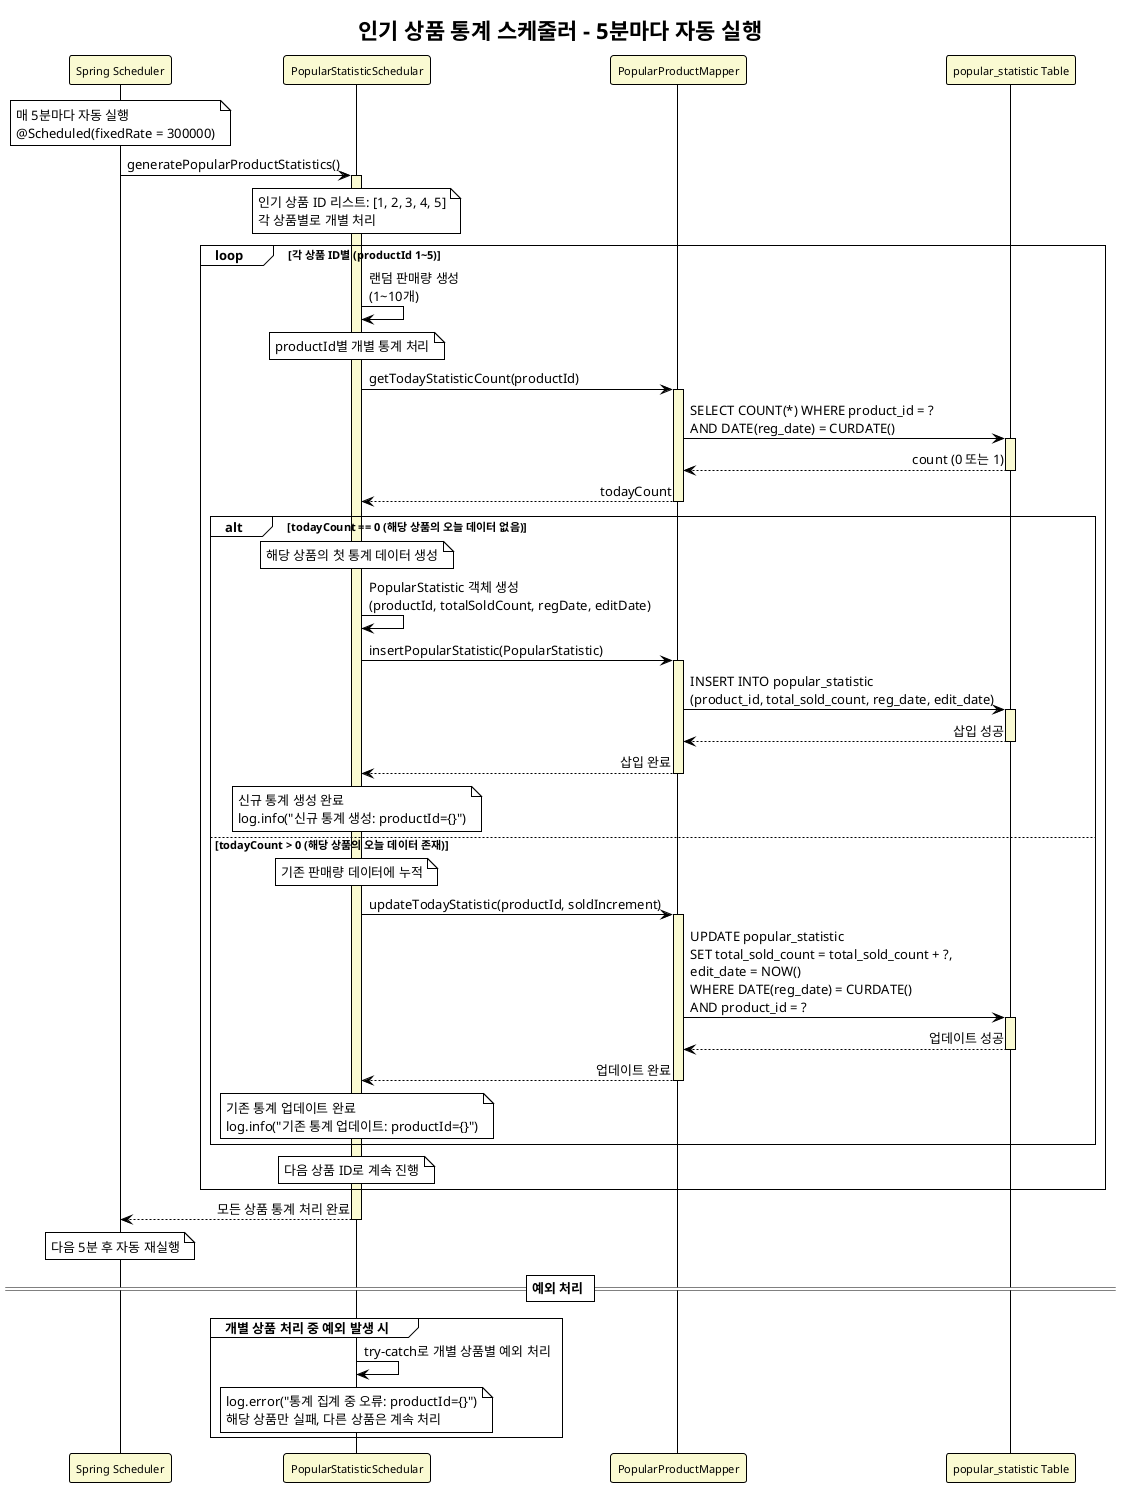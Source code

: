 @startuml PopularStatisticScheduler
!define DPI 300
!theme plain
skinparam sequence {
    ArrowColor Black
    ActorBorderColor Black
    LifeLineBorderColor Black
    LifeLineBackgroundColor LightGoldenRodYellow
    ParticipantBorderColor Black
    ParticipantBackgroundColor LightGoldenRodYellow
    ParticipantFontSize 11
    ActorFontSize 11
    MessageAlign direction
}

title 인기 상품 통계 스케줄러 - 5분마다 자동 실행

participant "Spring Scheduler" as scheduler
participant "PopularStatisticSchedular" as controller
participant "PopularProductMapper" as mapper
participant "popular_statistic Table" as db

note over scheduler
    매 5분마다 자동 실행
    @Scheduled(fixedRate = 300000)
end note

scheduler -> controller : generatePopularProductStatistics()
activate controller

note over controller
    인기 상품 ID 리스트: [1, 2, 3, 4, 5]
    각 상품별로 개별 처리
end note

loop 각 상품 ID별 (productId 1~5)
    
    controller -> controller : 랜덤 판매량 생성\n(1~10개)
    
    note over controller
        productId별 개별 통계 처리
    end note
    
    controller -> mapper : getTodayStatisticCount(productId)
    activate mapper
    mapper -> db : SELECT COUNT(*) WHERE product_id = ?\nAND DATE(reg_date) = CURDATE()
    activate db
    db --> mapper : count (0 또는 1)
    deactivate db
    mapper --> controller : todayCount
    deactivate mapper

    alt todayCount == 0 (해당 상품의 오늘 데이터 없음)
        note over controller
            해당 상품의 첫 통계 데이터 생성
        end note
        
        controller -> controller : PopularStatistic 객체 생성\n(productId, totalSoldCount, regDate, editDate)
        
        controller -> mapper : insertPopularStatistic(PopularStatistic)
        activate mapper
        mapper -> db : INSERT INTO popular_statistic\n(product_id, total_sold_count, reg_date, edit_date)
        activate db
        db --> mapper : 삽입 성공
        deactivate db
        mapper --> controller : 삽입 완료
        deactivate mapper
        
        note over controller
            신규 통계 생성 완료
            log.info("신규 통계 생성: productId={}")
        end note

    else todayCount > 0 (해당 상품의 오늘 데이터 존재)
        note over controller
            기존 판매량 데이터에 누적
        end note
          controller -> mapper : updateTodayStatistic(productId, soldIncrement)
        activate mapper
        mapper -> db : UPDATE popular_statistic\nSET total_sold_count = total_sold_count + ?,\nedit_date = NOW()\nWHERE DATE(reg_date) = CURDATE()\nAND product_id = ?
        activate db
        db --> mapper : 업데이트 성공
        deactivate db
        mapper --> controller : 업데이트 완료
        deactivate mapper
        
        note over controller
            기존 통계 업데이트 완료
            log.info("기존 통계 업데이트: productId={}")
        end note
    end
    
    note over controller
        다음 상품 ID로 계속 진행
    end note
    
end

controller --> scheduler : 모든 상품 통계 처리 완료
deactivate controller

note over scheduler
    다음 5분 후 자동 재실행
end note

== 예외 처리 ==

group 개별 상품 처리 중 예외 발생 시
    controller -> controller : try-catch로 개별 상품별 예외 처리
    note over controller
        log.error("통계 집계 중 오류: productId={}")
        해당 상품만 실패, 다른 상품은 계속 처리
    end note
end

@enduml

